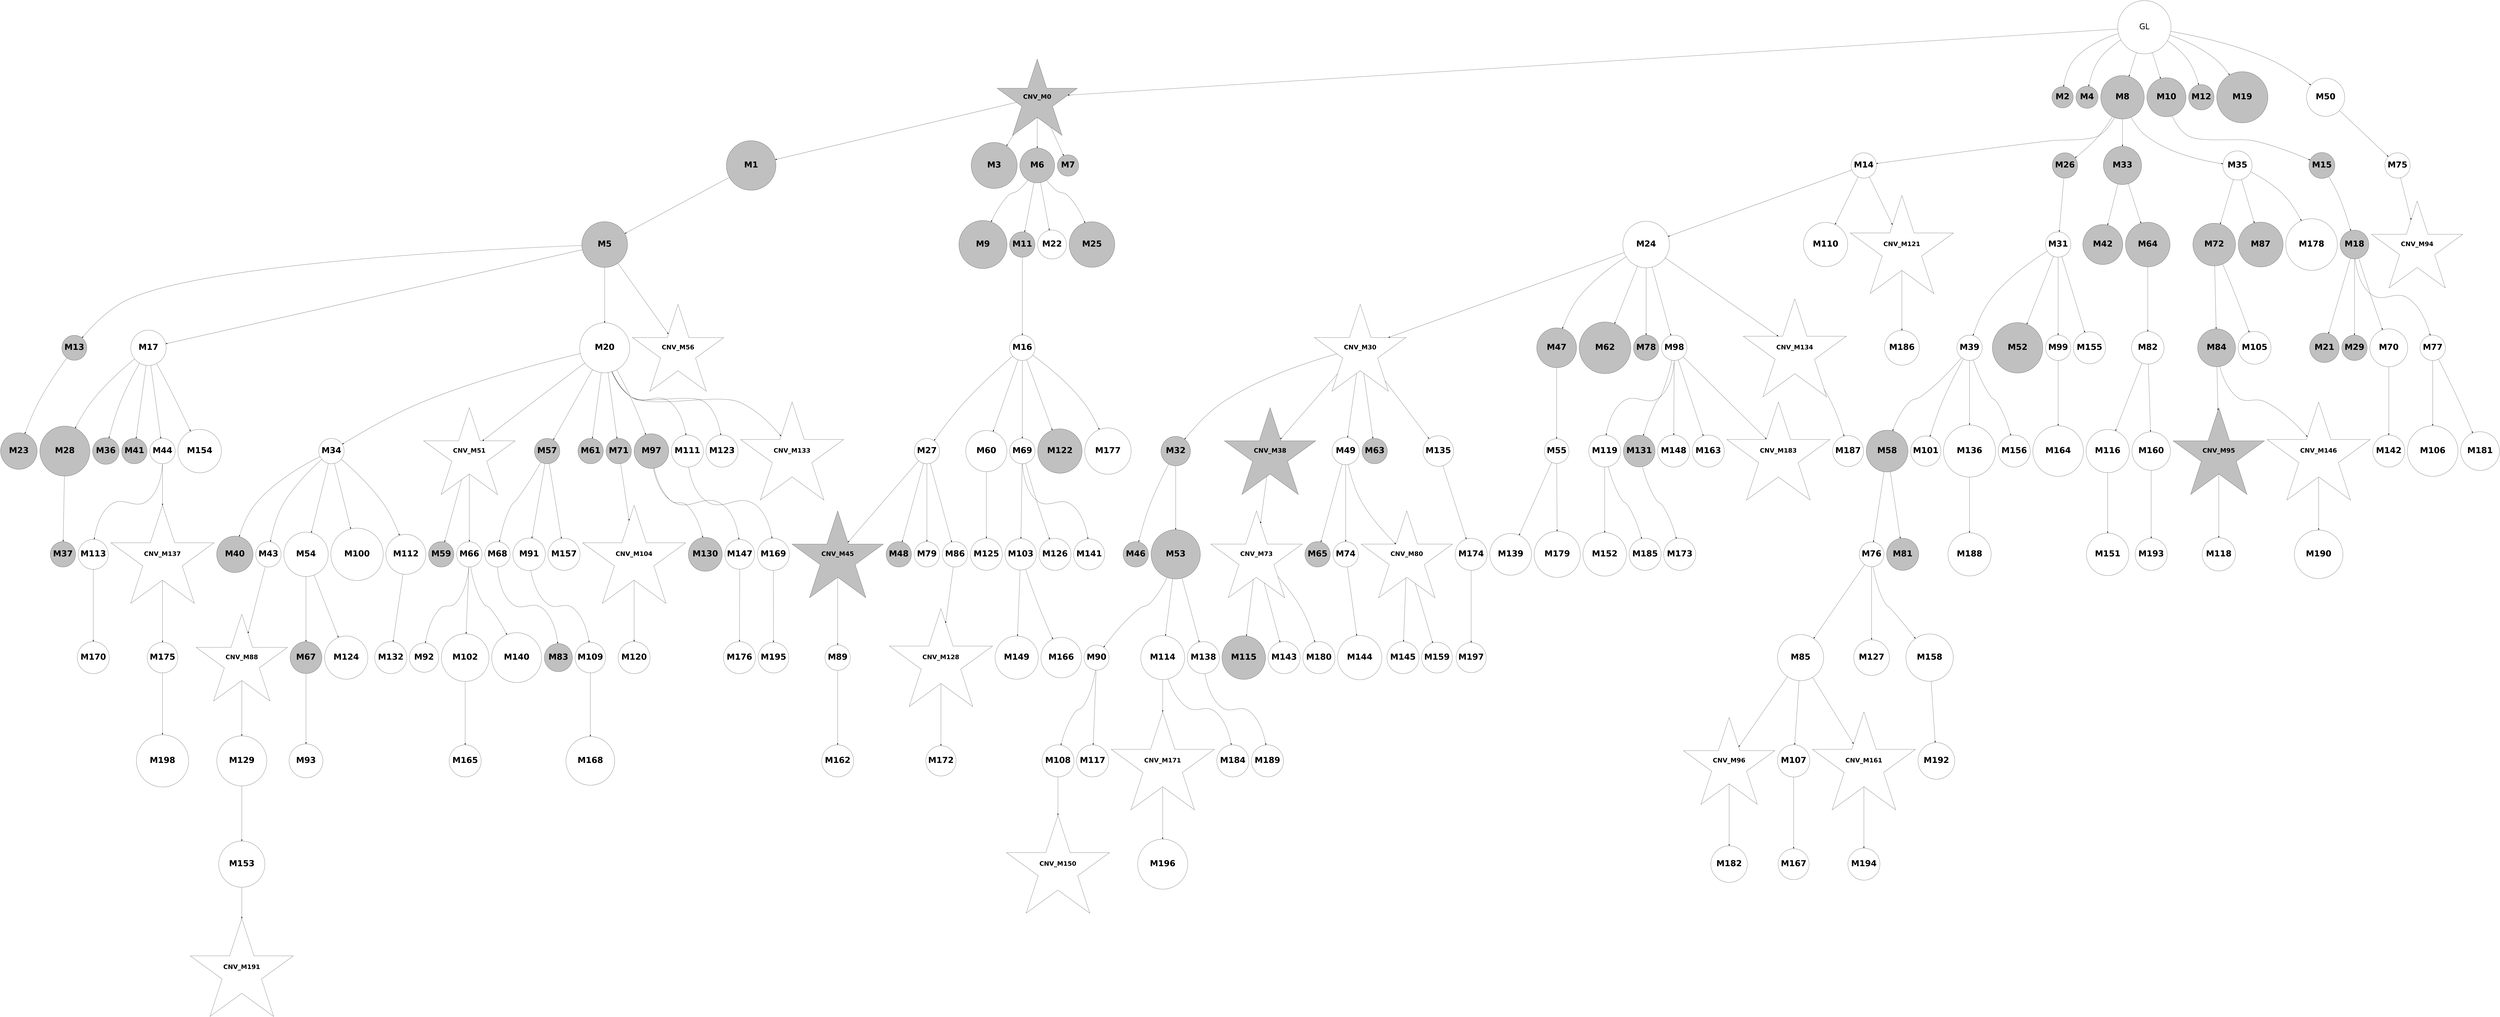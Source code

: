digraph G { 
0 -> 1;
0 -> 3;
0 -> 5;
0 -> 9;
0 -> 11;
0 -> 13;
0 -> 20;
0 -> 51;
1 -> 2;
1 -> 4;
1 -> 7;
1 -> 8;
2 -> 6;
6 -> 14;
6 -> 18;
6 -> 21;
6 -> 57;
7 -> 10;
7 -> 12;
7 -> 23;
7 -> 26;
9 -> 15;
9 -> 27;
9 -> 34;
9 -> 36;
11 -> 16;
12 -> 17;
14 -> 24;
15 -> 25;
15 -> 111;
15 -> 122;
16 -> 19;
17 -> 28;
17 -> 61;
17 -> 70;
17 -> 123;
17 -> 178;
18 -> 29;
18 -> 37;
18 -> 42;
18 -> 45;
18 -> 155;
19 -> 22;
19 -> 30;
19 -> 71;
19 -> 78;
21 -> 35;
21 -> 52;
21 -> 58;
21 -> 62;
21 -> 72;
21 -> 98;
21 -> 112;
21 -> 124;
21 -> 134;
25 -> 31;
25 -> 48;
25 -> 63;
25 -> 79;
25 -> 99;
25 -> 135;
27 -> 32;
28 -> 46;
28 -> 49;
28 -> 80;
28 -> 87;
29 -> 38;
31 -> 33;
31 -> 39;
31 -> 50;
31 -> 64;
31 -> 136;
32 -> 40;
32 -> 53;
32 -> 100;
32 -> 156;
33 -> 47;
33 -> 54;
34 -> 43;
34 -> 65;
35 -> 41;
35 -> 44;
35 -> 55;
35 -> 101;
35 -> 113;
36 -> 73;
36 -> 88;
36 -> 179;
39 -> 74;
40 -> 59;
40 -> 102;
40 -> 137;
40 -> 157;
44 -> 89;
45 -> 114;
45 -> 138;
46 -> 90;
48 -> 56;
50 -> 66;
50 -> 75;
50 -> 81;
51 -> 76;
52 -> 60;
52 -> 67;
54 -> 91;
54 -> 115;
54 -> 139;
55 -> 68;
55 -> 125;
56 -> 140;
56 -> 180;
58 -> 69;
58 -> 92;
58 -> 158;
59 -> 77;
59 -> 82;
61 -> 126;
65 -> 83;
67 -> 93;
67 -> 103;
67 -> 141;
68 -> 94;
69 -> 84;
70 -> 104;
70 -> 127;
70 -> 142;
71 -> 143;
72 -> 105;
73 -> 85;
73 -> 106;
74 -> 116;
74 -> 144;
74 -> 181;
75 -> 145;
76 -> 95;
77 -> 86;
77 -> 128;
77 -> 159;
78 -> 107;
78 -> 182;
81 -> 146;
81 -> 160;
83 -> 117;
83 -> 161;
85 -> 96;
85 -> 147;
86 -> 97;
86 -> 108;
86 -> 162;
87 -> 129;
89 -> 130;
90 -> 163;
91 -> 109;
91 -> 118;
92 -> 110;
96 -> 119;
97 -> 183;
98 -> 131;
98 -> 148;
99 -> 120;
99 -> 132;
99 -> 149;
99 -> 164;
99 -> 184;
100 -> 165;
103 -> 166;
104 -> 150;
104 -> 167;
105 -> 121;
108 -> 168;
109 -> 151;
110 -> 169;
112 -> 170;
113 -> 133;
114 -> 171;
115 -> 172;
115 -> 185;
117 -> 152;
120 -> 153;
120 -> 186;
122 -> 187;
129 -> 173;
130 -> 154;
132 -> 174;
135 -> 188;
136 -> 175;
137 -> 189;
138 -> 176;
139 -> 190;
147 -> 191;
148 -> 177;
154 -> 192;
159 -> 193;
161 -> 194;
162 -> 195;
170 -> 196;
172 -> 197;
175 -> 198;
176 -> 199;
0 [label="GL" fontname="arial-bold" fontsize=56 width=5 height=5];
1 [shape=star style=filled fillcolor=grey fontname="helvetica-bold" fontsize=42 label="CNV_M0"];
2 [shape=circle style=filled fillcolor=grey fontname="helvetica-bold" fontsize=56 label="M1" width=4.65 height=2 ];
3 [shape=circle style=filled fillcolor=grey fontname="helvetica-bold" fontsize=56 label="M2" width=1.6 height=2 ];
4 [shape=circle style=filled fillcolor=grey fontname="helvetica-bold" fontsize=56 label="M3" width=4.32 height=2 ];
5 [shape=circle style=filled fillcolor=grey fontname="helvetica-bold" fontsize=56 label="M4" width=2.07 height=2 ];
6 [shape=circle style=filled fillcolor=grey fontname="helvetica-bold" fontsize=56 label="M5" width=4.29 height=2 ];
7 [shape=circle style=filled fillcolor=grey fontname="helvetica-bold" fontsize=56 label="M6" width=3.27 height=2 ];
8 [shape=circle style=filled fillcolor=grey fontname="helvetica-bold" fontsize=56 label="M7" width=0.76 height=2 ];
9 [shape=circle style=filled fillcolor=grey fontname="helvetica-bold" fontsize=56 label="M8" width=4.09 height=2 ];
10 [shape=circle style=filled fillcolor=grey fontname="helvetica-bold" fontsize=56 label="M9" width=4.52 height=2 ];
11 [shape=circle style=filled fillcolor=grey fontname="helvetica-bold" fontsize=56 label="M10" width=3.67 height=2 ];
12 [shape=circle style=filled fillcolor=grey fontname="helvetica-bold" fontsize=56 label="M11" width=0.97 height=2 ];
13 [shape=circle style=filled fillcolor=grey fontname="helvetica-bold" fontsize=56 label="M12" width=0.97 height=2 ];
14 [shape=circle style=filled fillcolor=grey fontname="helvetica-bold" fontsize=56 label="M13" width=2.14 height=2 ];
15 [shape=circle style=filled fillcolor=white fontname="helvetica-bold" fontsize=56 label="M14" width=0.02 height=2 ];
16 [shape=circle style=filled fillcolor=grey fontname="helvetica-bold" fontsize=56 label="M15" width=2.43 height=2 ];
17 [shape=circle style=filled fillcolor=white fontname="helvetica-bold" fontsize=56 label="M16" width=2.02 height=2 ];
18 [shape=circle style=filled fillcolor=white fontname="helvetica-bold" fontsize=56 label="M17" width=3.32 height=2 ];
19 [shape=circle style=filled fillcolor=grey fontname="helvetica-bold" fontsize=56 label="M18" width=2.69 height=2 ];
20 [shape=circle style=filled fillcolor=grey fontname="helvetica-bold" fontsize=56 label="M19" width=4.81 height=2 ];
21 [shape=circle style=filled fillcolor=white fontname="helvetica-bold" fontsize=56 label="M20" width=4.69 height=2 ];
22 [shape=circle style=filled fillcolor=grey fontname="helvetica-bold" fontsize=56 label="M21" width=2.76 height=2 ];
23 [shape=circle style=filled fillcolor=white fontname="helvetica-bold" fontsize=56 label="M22" width=2.71 height=2 ];
24 [shape=circle style=filled fillcolor=grey fontname="helvetica-bold" fontsize=56 label="M23" width=3.43 height=2 ];
25 [shape=circle style=filled fillcolor=white fontname="helvetica-bold" fontsize=56 label="M24" width=4.37 height=2 ];
26 [shape=circle style=filled fillcolor=grey fontname="helvetica-bold" fontsize=56 label="M25" width=4.28 height=2 ];
27 [shape=circle style=filled fillcolor=grey fontname="helvetica-bold" fontsize=56 label="M26" width=0.51 height=2 ];
28 [shape=circle style=filled fillcolor=white fontname="helvetica-bold" fontsize=56 label="M27" width=0.99 height=2 ];
29 [shape=circle style=filled fillcolor=grey fontname="helvetica-bold" fontsize=56 label="M28" width=4.7 height=2 ];
30 [shape=circle style=filled fillcolor=grey fontname="helvetica-bold" fontsize=56 label="M29" width=0.42 height=2 ];
31 [shape=star style=filled fillcolor=white fontname="helvetica-bold" fontsize=42 label="CNV_M30"];
32 [shape=circle style=filled fillcolor=white fontname="helvetica-bold" fontsize=56 label="M31" width=0.96 height=2 ];
33 [shape=circle style=filled fillcolor=grey fontname="helvetica-bold" fontsize=56 label="M32" width=2.77 height=2 ];
34 [shape=circle style=filled fillcolor=grey fontname="helvetica-bold" fontsize=56 label="M33" width=3.58 height=2 ];
35 [shape=circle style=filled fillcolor=white fontname="helvetica-bold" fontsize=56 label="M34" width=0.6 height=2 ];
36 [shape=circle style=filled fillcolor=white fontname="helvetica-bold" fontsize=56 label="M35" width=2.74 height=2 ];
37 [shape=circle style=filled fillcolor=grey fontname="helvetica-bold" fontsize=56 label="M36" width=2.49 height=2 ];
38 [shape=circle style=filled fillcolor=grey fontname="helvetica-bold" fontsize=56 label="M37" width=1.33 height=2 ];
39 [shape=star style=filled fillcolor=grey fontname="helvetica-bold" fontsize=42 label="CNV_M38"];
40 [shape=circle style=filled fillcolor=white fontname="helvetica-bold" fontsize=56 label="M39" width=0.85 height=2 ];
41 [shape=circle style=filled fillcolor=grey fontname="helvetica-bold" fontsize=56 label="M40" width=3.42 height=2 ];
42 [shape=circle style=filled fillcolor=grey fontname="helvetica-bold" fontsize=56 label="M41" width=0.01 height=2 ];
43 [shape=circle style=filled fillcolor=grey fontname="helvetica-bold" fontsize=56 label="M42" width=3.75 height=2 ];
44 [shape=circle style=filled fillcolor=white fontname="helvetica-bold" fontsize=56 label="M43" width=1.25 height=2 ];
45 [shape=circle style=filled fillcolor=white fontname="helvetica-bold" fontsize=56 label="M44" width=1.25 height=2 ];
46 [shape=star style=filled fillcolor=grey fontname="helvetica-bold" fontsize=42 label="CNV_M45"];
47 [shape=circle style=filled fillcolor=grey fontname="helvetica-bold" fontsize=56 label="M46" width=0.4 height=2 ];
48 [shape=circle style=filled fillcolor=grey fontname="helvetica-bold" fontsize=56 label="M47" width=3.73 height=2 ];
49 [shape=circle style=filled fillcolor=grey fontname="helvetica-bold" fontsize=56 label="M48" width=1.17 height=2 ];
50 [shape=circle style=filled fillcolor=white fontname="helvetica-bold" fontsize=56 label="M49" width=2.56 height=2 ];
51 [shape=circle style=filled fillcolor=white fontname="helvetica-bold" fontsize=56 label="M50" width=3.59 height=2 ];
52 [shape=star style=filled fillcolor=white fontname="helvetica-bold" fontsize=42 label="CNV_M51"];
53 [shape=circle style=filled fillcolor=grey fontname="helvetica-bold" fontsize=56 label="M52" width=4.73 height=2 ];
54 [shape=circle style=filled fillcolor=grey fontname="helvetica-bold" fontsize=56 label="M53" width=4.63 height=2 ];
55 [shape=circle style=filled fillcolor=white fontname="helvetica-bold" fontsize=56 label="M54" width=4.16 height=2 ];
56 [shape=circle style=filled fillcolor=white fontname="helvetica-bold" fontsize=56 label="M55" width=2.25 height=2 ];
57 [shape=star style=filled fillcolor=white fontname="helvetica-bold" fontsize=42 label="CNV_M56"];
58 [shape=circle style=filled fillcolor=grey fontname="helvetica-bold" fontsize=56 label="M57" width=1.13 height=2 ];
59 [shape=circle style=filled fillcolor=grey fontname="helvetica-bold" fontsize=56 label="M58" width=3.91 height=2 ];
60 [shape=circle style=filled fillcolor=grey fontname="helvetica-bold" fontsize=56 label="M59" width=0.8 height=2 ];
61 [shape=circle style=filled fillcolor=white fontname="helvetica-bold" fontsize=56 label="M60" width=3.86 height=2 ];
62 [shape=circle style=filled fillcolor=grey fontname="helvetica-bold" fontsize=56 label="M61" width=1.46 height=2 ];
63 [shape=circle style=filled fillcolor=grey fontname="helvetica-bold" fontsize=56 label="M62" width=4.85 height=2 ];
64 [shape=circle style=filled fillcolor=grey fontname="helvetica-bold" fontsize=56 label="M63" width=1.18 height=2 ];
65 [shape=circle style=filled fillcolor=grey fontname="helvetica-bold" fontsize=56 label="M64" width=4.18 height=2 ];
66 [shape=circle style=filled fillcolor=grey fontname="helvetica-bold" fontsize=56 label="M65" width=1.07 height=2 ];
67 [shape=circle style=filled fillcolor=white fontname="helvetica-bold" fontsize=56 label="M66" width=1.54 height=2 ];
68 [shape=circle style=filled fillcolor=grey fontname="helvetica-bold" fontsize=56 label="M67" width=2.99 height=2 ];
69 [shape=circle style=filled fillcolor=white fontname="helvetica-bold" fontsize=56 label="M68" width=1.3 height=2 ];
70 [shape=circle style=filled fillcolor=white fontname="helvetica-bold" fontsize=56 label="M69" width=0.12 height=2 ];
71 [shape=circle style=filled fillcolor=white fontname="helvetica-bold" fontsize=56 label="M70" width=3.56 height=2 ];
72 [shape=circle style=filled fillcolor=grey fontname="helvetica-bold" fontsize=56 label="M71" width=1.44 height=2 ];
73 [shape=circle style=filled fillcolor=grey fontname="helvetica-bold" fontsize=56 label="M72" width=4 height=2 ];
74 [shape=star style=filled fillcolor=white fontname="helvetica-bold" fontsize=42 label="CNV_M73"];
75 [shape=circle style=filled fillcolor=white fontname="helvetica-bold" fontsize=56 label="M74" width=0.93 height=2 ];
76 [shape=circle style=filled fillcolor=white fontname="helvetica-bold" fontsize=56 label="M75" width=1.62 height=2 ];
77 [shape=circle style=filled fillcolor=white fontname="helvetica-bold" fontsize=56 label="M76" width=2.21 height=2 ];
78 [shape=circle style=filled fillcolor=white fontname="helvetica-bold" fontsize=56 label="M77" width=1.19 height=2 ];
79 [shape=circle style=filled fillcolor=grey fontname="helvetica-bold" fontsize=56 label="M78" width=1.94 height=2 ];
80 [shape=circle style=filled fillcolor=white fontname="helvetica-bold" fontsize=56 label="M79" width=1.1 height=2 ];
81 [shape=star style=filled fillcolor=white fontname="helvetica-bold" fontsize=42 label="CNV_M80"];
82 [shape=circle style=filled fillcolor=grey fontname="helvetica-bold" fontsize=56 label="M81" width=3.01 height=2 ];
83 [shape=circle style=filled fillcolor=white fontname="helvetica-bold" fontsize=56 label="M82" width=3.05 height=2 ];
84 [shape=circle style=filled fillcolor=grey fontname="helvetica-bold" fontsize=56 label="M83" width=2.64 height=2 ];
85 [shape=circle style=filled fillcolor=grey fontname="helvetica-bold" fontsize=56 label="M84" width=3.55 height=2 ];
86 [shape=circle style=filled fillcolor=white fontname="helvetica-bold" fontsize=56 label="M85" width=4.34 height=2 ];
87 [shape=circle style=filled fillcolor=white fontname="helvetica-bold" fontsize=56 label="M86" width=1.1 height=2 ];
88 [shape=circle style=filled fillcolor=grey fontname="helvetica-bold" fontsize=56 label="M87" width=4.21 height=2 ];
89 [shape=star style=filled fillcolor=white fontname="helvetica-bold" fontsize=42 label="CNV_M88"];
90 [shape=circle style=filled fillcolor=white fontname="helvetica-bold" fontsize=56 label="M89" width=0.84 height=2 ];
91 [shape=circle style=filled fillcolor=white fontname="helvetica-bold" fontsize=56 label="M90" width=2.11 height=2 ];
92 [shape=circle style=filled fillcolor=white fontname="helvetica-bold" fontsize=56 label="M91" width=3.05 height=2 ];
93 [shape=circle style=filled fillcolor=white fontname="helvetica-bold" fontsize=56 label="M92" width=2.75 height=2 ];
94 [shape=circle style=filled fillcolor=white fontname="helvetica-bold" fontsize=56 label="M93" width=3.18 height=2 ];
95 [shape=star style=filled fillcolor=white fontname="helvetica-bold" fontsize=42 label="CNV_M94"];
96 [shape=star style=filled fillcolor=grey fontname="helvetica-bold" fontsize=42 label="CNV_M95"];
97 [shape=star style=filled fillcolor=white fontname="helvetica-bold" fontsize=42 label="CNV_M96"];
98 [shape=circle style=filled fillcolor=grey fontname="helvetica-bold" fontsize=56 label="M97" width=3.25 height=2 ];
99 [shape=circle style=filled fillcolor=white fontname="helvetica-bold" fontsize=56 label="M98" width=1.86 height=2 ];
100 [shape=circle style=filled fillcolor=white fontname="helvetica-bold" fontsize=56 label="M99" width=0.19 height=2 ];
101 [shape=circle style=filled fillcolor=white fontname="helvetica-bold" fontsize=56 label="M100" width=4.92 height=2 ];
102 [shape=circle style=filled fillcolor=white fontname="helvetica-bold" fontsize=56 label="M101" width=2.59 height=2 ];
103 [shape=circle style=filled fillcolor=white fontname="helvetica-bold" fontsize=56 label="M102" width=4.47 height=2 ];
104 [shape=circle style=filled fillcolor=white fontname="helvetica-bold" fontsize=56 label="M103" width=2.16 height=2 ];
105 [shape=star style=filled fillcolor=white fontname="helvetica-bold" fontsize=42 label="CNV_M104"];
106 [shape=circle style=filled fillcolor=white fontname="helvetica-bold" fontsize=56 label="M105" width=3.09 height=2 ];
107 [shape=circle style=filled fillcolor=white fontname="helvetica-bold" fontsize=56 label="M106" width=4.75 height=2 ];
108 [shape=circle style=filled fillcolor=white fontname="helvetica-bold" fontsize=56 label="M107" width=3.03 height=2 ];
109 [shape=circle style=filled fillcolor=white fontname="helvetica-bold" fontsize=56 label="M108" width=0.94 height=2 ];
110 [shape=circle style=filled fillcolor=white fontname="helvetica-bold" fontsize=56 label="M109" width=2.4 height=2 ];
111 [shape=circle style=filled fillcolor=white fontname="helvetica-bold" fontsize=56 label="M110" width=4.15 height=2 ];
112 [shape=circle style=filled fillcolor=white fontname="helvetica-bold" fontsize=56 label="M111" width=0.29 height=2 ];
113 [shape=circle style=filled fillcolor=white fontname="helvetica-bold" fontsize=56 label="M112" width=3.75 height=2 ];
114 [shape=circle style=filled fillcolor=white fontname="helvetica-bold" fontsize=56 label="M113" width=2.66 height=2 ];
115 [shape=circle style=filled fillcolor=white fontname="helvetica-bold" fontsize=56 label="M114" width=4.13 height=2 ];
116 [shape=circle style=filled fillcolor=grey fontname="helvetica-bold" fontsize=56 label="M115" width=4.09 height=2 ];
117 [shape=circle style=filled fillcolor=white fontname="helvetica-bold" fontsize=56 label="M116" width=4.06 height=2 ];
118 [shape=circle style=filled fillcolor=white fontname="helvetica-bold" fontsize=56 label="M117" width=0.61 height=2 ];
119 [shape=circle style=filled fillcolor=white fontname="helvetica-bold" fontsize=56 label="M118" width=3.12 height=2 ];
120 [shape=circle style=filled fillcolor=white fontname="helvetica-bold" fontsize=56 label="M119" width=2.03 height=2 ];
121 [shape=circle style=filled fillcolor=white fontname="helvetica-bold" fontsize=56 label="M120" width=0.64 height=2 ];
122 [shape=star style=filled fillcolor=white fontname="helvetica-bold" fontsize=42 label="CNV_M121"];
123 [shape=circle style=filled fillcolor=grey fontname="helvetica-bold" fontsize=56 label="M122" width=4.16 height=2 ];
124 [shape=circle style=filled fillcolor=white fontname="helvetica-bold" fontsize=56 label="M123" width=0.66 height=2 ];
125 [shape=circle style=filled fillcolor=white fontname="helvetica-bold" fontsize=56 label="M124" width=4.06 height=2 ];
126 [shape=circle style=filled fillcolor=white fontname="helvetica-bold" fontsize=56 label="M125" width=3 height=2 ];
127 [shape=circle style=filled fillcolor=white fontname="helvetica-bold" fontsize=56 label="M126" width=1.8 height=2 ];
128 [shape=circle style=filled fillcolor=white fontname="helvetica-bold" fontsize=56 label="M127" width=3.35 height=2 ];
129 [shape=star style=filled fillcolor=white fontname="helvetica-bold" fontsize=42 label="CNV_M128"];
130 [shape=circle style=filled fillcolor=white fontname="helvetica-bold" fontsize=56 label="M129" width=4.69 height=2 ];
131 [shape=circle style=filled fillcolor=grey fontname="helvetica-bold" fontsize=56 label="M130" width=3.18 height=2 ];
132 [shape=circle style=filled fillcolor=grey fontname="helvetica-bold" fontsize=56 label="M131" width=2.05 height=2 ];
133 [shape=circle style=filled fillcolor=white fontname="helvetica-bold" fontsize=56 label="M132" width=1.46 height=2 ];
134 [shape=star style=filled fillcolor=white fontname="helvetica-bold" fontsize=42 label="CNV_M133"];
135 [shape=star style=filled fillcolor=white fontname="helvetica-bold" fontsize=42 label="CNV_M134"];
136 [shape=circle style=filled fillcolor=white fontname="helvetica-bold" fontsize=56 label="M135" width=2.39 height=2 ];
137 [shape=circle style=filled fillcolor=white fontname="helvetica-bold" fontsize=56 label="M136" width=4.89 height=2 ];
138 [shape=star style=filled fillcolor=white fontname="helvetica-bold" fontsize=42 label="CNV_M137"];
139 [shape=circle style=filled fillcolor=white fontname="helvetica-bold" fontsize=56 label="M138" width=0.94 height=2 ];
140 [shape=circle style=filled fillcolor=white fontname="helvetica-bold" fontsize=56 label="M139" width=3.92 height=2 ];
141 [shape=circle style=filled fillcolor=white fontname="helvetica-bold" fontsize=56 label="M140" width=4.68 height=2 ];
142 [shape=circle style=filled fillcolor=white fontname="helvetica-bold" fontsize=56 label="M141" width=2.27 height=2 ];
143 [shape=circle style=filled fillcolor=white fontname="helvetica-bold" fontsize=56 label="M142" width=0.45 height=2 ];
144 [shape=circle style=filled fillcolor=white fontname="helvetica-bold" fontsize=56 label="M143" width=0.75 height=2 ];
145 [shape=circle style=filled fillcolor=white fontname="helvetica-bold" fontsize=56 label="M144" width=4.15 height=2 ];
146 [shape=circle style=filled fillcolor=white fontname="helvetica-bold" fontsize=56 label="M145" width=1.22 height=2 ];
147 [shape=star style=filled fillcolor=white fontname="helvetica-bold" fontsize=42 label="CNV_M146"];
148 [shape=circle style=filled fillcolor=white fontname="helvetica-bold" fontsize=56 label="M147" width=2.79 height=2 ];
149 [shape=circle style=filled fillcolor=white fontname="helvetica-bold" fontsize=56 label="M148" width=1.79 height=2 ];
150 [shape=circle style=filled fillcolor=white fontname="helvetica-bold" fontsize=56 label="M149" width=4.06 height=2 ];
151 [shape=star style=filled fillcolor=white fontname="helvetica-bold" fontsize=42 label="CNV_M150"];
152 [shape=circle style=filled fillcolor=white fontname="helvetica-bold" fontsize=56 label="M151" width=3.98 height=2 ];
153 [shape=circle style=filled fillcolor=white fontname="helvetica-bold" fontsize=56 label="M152" width=4.09 height=2 ];
154 [shape=circle style=filled fillcolor=white fontname="helvetica-bold" fontsize=56 label="M153" width=4.33 height=2 ];
155 [shape=circle style=filled fillcolor=white fontname="helvetica-bold" fontsize=56 label="M154" width=4.09 height=2 ];
156 [shape=circle style=filled fillcolor=white fontname="helvetica-bold" fontsize=56 label="M155" width=0.53 height=2 ];
157 [shape=circle style=filled fillcolor=white fontname="helvetica-bold" fontsize=56 label="M156" width=1.02 height=2 ];
158 [shape=circle style=filled fillcolor=white fontname="helvetica-bold" fontsize=56 label="M157" width=1.12 height=2 ];
159 [shape=circle style=filled fillcolor=white fontname="helvetica-bold" fontsize=56 label="M158" width=4.44 height=2 ];
160 [shape=circle style=filled fillcolor=white fontname="helvetica-bold" fontsize=56 label="M159" width=2.36 height=2 ];
161 [shape=circle style=filled fillcolor=white fontname="helvetica-bold" fontsize=56 label="M160" width=3.61 height=2 ];
162 [shape=star style=filled fillcolor=white fontname="helvetica-bold" fontsize=42 label="CNV_M161"];
163 [shape=circle style=filled fillcolor=white fontname="helvetica-bold" fontsize=56 label="M162" width=1.87 height=2 ];
164 [shape=circle style=filled fillcolor=white fontname="helvetica-bold" fontsize=56 label="M163" width=0.06 height=2 ];
165 [shape=circle style=filled fillcolor=white fontname="helvetica-bold" fontsize=56 label="M164" width=4.75 height=2 ];
166 [shape=circle style=filled fillcolor=white fontname="helvetica-bold" fontsize=56 label="M165" width=1.13 height=2 ];
167 [shape=circle style=filled fillcolor=white fontname="helvetica-bold" fontsize=56 label="M166" width=3.8 height=2 ];
168 [shape=circle style=filled fillcolor=white fontname="helvetica-bold" fontsize=56 label="M167" width=2.9 height=2 ];
169 [shape=circle style=filled fillcolor=white fontname="helvetica-bold" fontsize=56 label="M168" width=4.57 height=2 ];
170 [shape=circle style=filled fillcolor=white fontname="helvetica-bold" fontsize=56 label="M169" width=0.38 height=2 ];
171 [shape=circle style=filled fillcolor=white fontname="helvetica-bold" fontsize=56 label="M170" width=1.77 height=2 ];
172 [shape=star style=filled fillcolor=white fontname="helvetica-bold" fontsize=42 label="CNV_M171"];
173 [shape=circle style=filled fillcolor=white fontname="helvetica-bold" fontsize=56 label="M172" width=2.57 height=2 ];
174 [shape=circle style=filled fillcolor=white fontname="helvetica-bold" fontsize=56 label="M173" width=0.71 height=2 ];
175 [shape=circle style=filled fillcolor=white fontname="helvetica-bold" fontsize=56 label="M174" width=1.85 height=2 ];
176 [shape=circle style=filled fillcolor=white fontname="helvetica-bold" fontsize=56 label="M175" width=2.39 height=2 ];
177 [shape=circle style=filled fillcolor=white fontname="helvetica-bold" fontsize=56 label="M176" width=1.08 height=2 ];
178 [shape=circle style=filled fillcolor=white fontname="helvetica-bold" fontsize=56 label="M177" width=4.35 height=2 ];
179 [shape=circle style=filled fillcolor=white fontname="helvetica-bold" fontsize=56 label="M178" width=4.85 height=2 ];
180 [shape=circle style=filled fillcolor=white fontname="helvetica-bold" fontsize=56 label="M179" width=4.33 height=2 ];
181 [shape=circle style=filled fillcolor=white fontname="helvetica-bold" fontsize=56 label="M180" width=3.01 height=2 ];
182 [shape=circle style=filled fillcolor=white fontname="helvetica-bold" fontsize=56 label="M181" width=3.64 height=2 ];
183 [shape=circle style=filled fillcolor=white fontname="helvetica-bold" fontsize=56 label="M182" width=3.43 height=2 ];
184 [shape=star style=filled fillcolor=white fontname="helvetica-bold" fontsize=42 label="CNV_M183"];
185 [shape=circle style=filled fillcolor=white fontname="helvetica-bold" fontsize=56 label="M184" width=0.76 height=2 ];
186 [shape=circle style=filled fillcolor=white fontname="helvetica-bold" fontsize=56 label="M185" width=1.31 height=2 ];
187 [shape=circle style=filled fillcolor=white fontname="helvetica-bold" fontsize=56 label="M186" width=3.26 height=2 ];
188 [shape=circle style=filled fillcolor=white fontname="helvetica-bold" fontsize=56 label="M187" width=2.27 height=2 ];
189 [shape=circle style=filled fillcolor=white fontname="helvetica-bold" fontsize=56 label="M188" width=4.06 height=2 ];
190 [shape=circle style=filled fillcolor=white fontname="helvetica-bold" fontsize=56 label="M189" width=1.35 height=2 ];
191 [shape=circle style=filled fillcolor=white fontname="helvetica-bold" fontsize=56 label="M190" width=4.55 height=2 ];
192 [shape=star style=filled fillcolor=white fontname="helvetica-bold" fontsize=42 label="CNV_M191"];
193 [shape=circle style=filled fillcolor=white fontname="helvetica-bold" fontsize=56 label="M192" width=3.45 height=2 ];
194 [shape=circle style=filled fillcolor=white fontname="helvetica-bold" fontsize=56 label="M193" width=0.03 height=2 ];
195 [shape=circle style=filled fillcolor=white fontname="helvetica-bold" fontsize=56 label="M194" width=0.77 height=2 ];
196 [shape=circle style=filled fillcolor=white fontname="helvetica-bold" fontsize=56 label="M195" width=2.87 height=2 ];
197 [shape=circle style=filled fillcolor=white fontname="helvetica-bold" fontsize=56 label="M196" width=4.7 height=2 ];
198 [shape=circle style=filled fillcolor=white fontname="helvetica-bold" fontsize=56 label="M197" width=2.65 height=2 ];
199 [shape=circle style=filled fillcolor=white fontname="helvetica-bold" fontsize=56 label="M198" width=4.9 height=2 ];
}